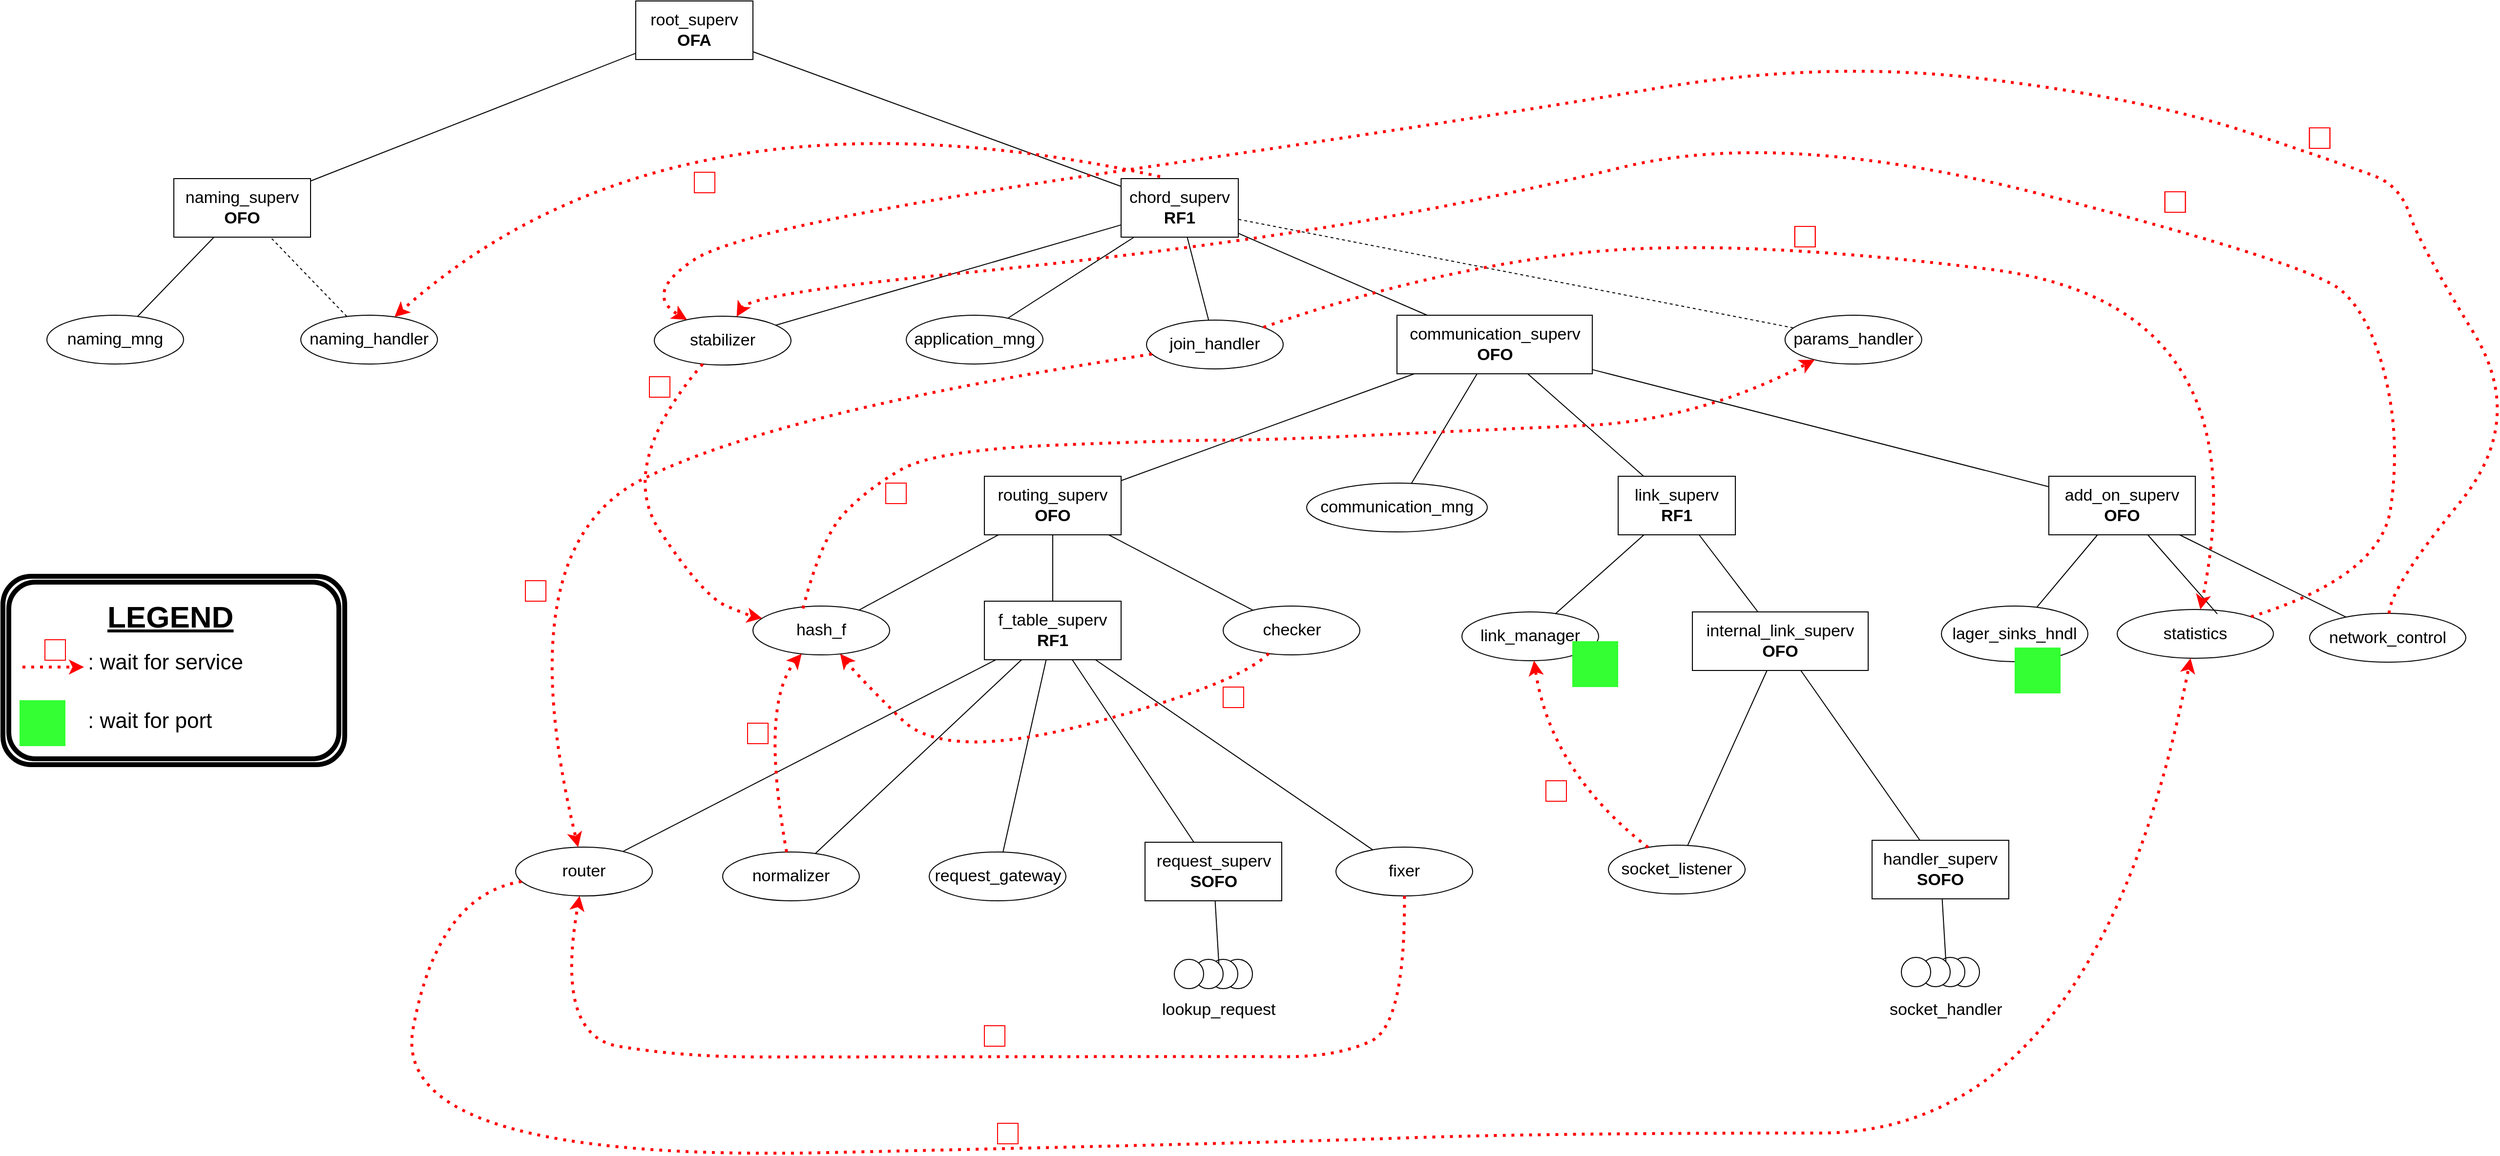<mxfile version="10.8.2" type="device"><diagram id="ulch2BXpHVSLUryjpFEZ" name="Page-1"><mxGraphModel dx="2991" dy="806" grid="1" gridSize="10" guides="1" tooltips="1" connect="1" arrows="1" fold="1" page="1" pageScale="1" pageWidth="827" pageHeight="1169" math="0" shadow="0"><root><mxCell id="0"/><mxCell id="1" parent="0"/><mxCell id="vji254vvrbNpMWSNUum8-1" value="root_superv&lt;br&gt;&lt;b&gt;OFA&lt;/b&gt;" style="rounded=0;whiteSpace=wrap;html=1;fontSize=17;" parent="1" vertex="1"><mxGeometry x="353" y="40" width="120" height="60" as="geometry"/></mxCell><mxCell id="vji254vvrbNpMWSNUum8-2" value="naming_superv&lt;br&gt;&lt;b&gt;OFO&lt;/b&gt;" style="rounded=0;whiteSpace=wrap;html=1;fontSize=17;" parent="1" vertex="1"><mxGeometry x="-120" y="222" width="140" height="60" as="geometry"/></mxCell><mxCell id="vji254vvrbNpMWSNUum8-3" value="chord_superv&lt;br&gt;&lt;b&gt;RF1&lt;/b&gt;" style="rounded=0;whiteSpace=wrap;html=1;fontSize=17;" parent="1" vertex="1"><mxGeometry x="850" y="222" width="120" height="60" as="geometry"/></mxCell><mxCell id="vji254vvrbNpMWSNUum8-4" value="naming_mng" style="ellipse;whiteSpace=wrap;html=1;fontSize=17;" parent="1" vertex="1"><mxGeometry x="-250" y="362" width="140" height="50" as="geometry"/></mxCell><mxCell id="vji254vvrbNpMWSNUum8-5" value="naming_handler" style="ellipse;whiteSpace=wrap;html=1;fontSize=17;" parent="1" vertex="1"><mxGeometry x="10" y="362" width="140" height="50" as="geometry"/></mxCell><mxCell id="vji254vvrbNpMWSNUum8-6" value="" style="endArrow=none;html=1;fontSize=17;" parent="1" source="vji254vvrbNpMWSNUum8-4" target="vji254vvrbNpMWSNUum8-2" edge="1"><mxGeometry width="50" height="50" relative="1" as="geometry"><mxPoint x="-250" y="472" as="sourcePoint"/><mxPoint x="-200" y="422" as="targetPoint"/></mxGeometry></mxCell><mxCell id="vji254vvrbNpMWSNUum8-7" value="" style="endArrow=none;dashed=1;html=1;fontSize=17;" parent="1" source="vji254vvrbNpMWSNUum8-5" target="vji254vvrbNpMWSNUum8-2" edge="1"><mxGeometry width="50" height="50" relative="1" as="geometry"><mxPoint x="-40" y="372" as="sourcePoint"/><mxPoint x="10" y="322" as="targetPoint"/></mxGeometry></mxCell><mxCell id="vji254vvrbNpMWSNUum8-8" value="stabilizer" style="ellipse;whiteSpace=wrap;html=1;fontSize=17;" parent="1" vertex="1"><mxGeometry x="372" y="363" width="140" height="50" as="geometry"/></mxCell><mxCell id="vji254vvrbNpMWSNUum8-9" value="application_mng" style="ellipse;whiteSpace=wrap;html=1;fontSize=17;" parent="1" vertex="1"><mxGeometry x="630" y="362" width="140" height="50" as="geometry"/></mxCell><mxCell id="vji254vvrbNpMWSNUum8-10" value="join_handler" style="ellipse;whiteSpace=wrap;html=1;fontSize=17;" parent="1" vertex="1"><mxGeometry x="876" y="367" width="140" height="50" as="geometry"/></mxCell><mxCell id="vji254vvrbNpMWSNUum8-11" value="params_handler" style="ellipse;whiteSpace=wrap;html=1;fontSize=17;" parent="1" vertex="1"><mxGeometry x="1529.857" y="362" width="140" height="50" as="geometry"/></mxCell><mxCell id="vji254vvrbNpMWSNUum8-12" value="communication_superv&lt;br&gt;&lt;b&gt;OFO&lt;/b&gt;" style="rounded=0;whiteSpace=wrap;html=1;fontSize=17;" parent="1" vertex="1"><mxGeometry x="1132.5" y="362" width="200" height="60" as="geometry"/></mxCell><mxCell id="vji254vvrbNpMWSNUum8-13" value="" style="endArrow=none;html=1;fontSize=17;" parent="1" source="vji254vvrbNpMWSNUum8-8" target="vji254vvrbNpMWSNUum8-3" edge="1"><mxGeometry width="50" height="50" relative="1" as="geometry"><mxPoint x="735" y="342" as="sourcePoint"/><mxPoint x="785" y="292" as="targetPoint"/></mxGeometry></mxCell><mxCell id="vji254vvrbNpMWSNUum8-14" value="" style="endArrow=none;html=1;fontSize=17;" parent="1" source="vji254vvrbNpMWSNUum8-9" target="vji254vvrbNpMWSNUum8-3" edge="1"><mxGeometry width="50" height="50" relative="1" as="geometry"><mxPoint x="734.13" y="380.173" as="sourcePoint"/><mxPoint x="872.857" y="292" as="targetPoint"/></mxGeometry></mxCell><mxCell id="vji254vvrbNpMWSNUum8-15" value="" style="endArrow=none;html=1;fontSize=17;" parent="1" source="vji254vvrbNpMWSNUum8-10" target="vji254vvrbNpMWSNUum8-3" edge="1"><mxGeometry width="50" height="50" relative="1" as="geometry"><mxPoint x="744.13" y="390.173" as="sourcePoint"/><mxPoint x="882.857" y="302" as="targetPoint"/></mxGeometry></mxCell><mxCell id="vji254vvrbNpMWSNUum8-16" value="" style="endArrow=none;html=1;fontSize=17;" parent="1" source="vji254vvrbNpMWSNUum8-12" target="vji254vvrbNpMWSNUum8-3" edge="1"><mxGeometry width="50" height="50" relative="1" as="geometry"><mxPoint x="950.13" y="372.173" as="sourcePoint"/><mxPoint x="1088.857" y="284" as="targetPoint"/></mxGeometry></mxCell><mxCell id="vji254vvrbNpMWSNUum8-17" value="" style="endArrow=none;dashed=1;html=1;fontSize=17;" parent="1" source="vji254vvrbNpMWSNUum8-11" target="vji254vvrbNpMWSNUum8-3" edge="1"><mxGeometry width="50" height="50" relative="1" as="geometry"><mxPoint x="650" y="492" as="sourcePoint"/><mxPoint x="700" y="442" as="targetPoint"/></mxGeometry></mxCell><mxCell id="vji254vvrbNpMWSNUum8-18" value="routing_superv&lt;br&gt;&lt;b&gt;OFO&lt;/b&gt;" style="rounded=0;whiteSpace=wrap;html=1;fontSize=17;" parent="1" vertex="1"><mxGeometry x="710" y="527" width="140" height="60" as="geometry"/></mxCell><mxCell id="vji254vvrbNpMWSNUum8-19" value="communication_mng" style="ellipse;whiteSpace=wrap;html=1;fontSize=17;" parent="1" vertex="1"><mxGeometry x="1040" y="534" width="185" height="50" as="geometry"/></mxCell><mxCell id="vji254vvrbNpMWSNUum8-20" value="link_superv&lt;br&gt;&lt;b&gt;RF1&lt;/b&gt;" style="rounded=0;whiteSpace=wrap;html=1;fontSize=17;" parent="1" vertex="1"><mxGeometry x="1359" y="527" width="120" height="60" as="geometry"/></mxCell><mxCell id="vji254vvrbNpMWSNUum8-21" value="" style="endArrow=none;html=1;fontSize=17;" parent="1" source="vji254vvrbNpMWSNUum8-18" target="vji254vvrbNpMWSNUum8-12" edge="1"><mxGeometry width="50" height="50" relative="1" as="geometry"><mxPoint x="760.13" y="540.173" as="sourcePoint"/><mxPoint x="898.857" y="452" as="targetPoint"/></mxGeometry></mxCell><mxCell id="vji254vvrbNpMWSNUum8-22" value="" style="endArrow=none;html=1;fontSize=17;" parent="1" source="vji254vvrbNpMWSNUum8-19" target="vji254vvrbNpMWSNUum8-12" edge="1"><mxGeometry width="50" height="50" relative="1" as="geometry"><mxPoint x="959.474" y="562" as="sourcePoint"/><mxPoint x="1130.526" y="432" as="targetPoint"/></mxGeometry></mxCell><mxCell id="vji254vvrbNpMWSNUum8-23" value="" style="endArrow=none;html=1;fontSize=17;" parent="1" source="vji254vvrbNpMWSNUum8-20" target="vji254vvrbNpMWSNUum8-12" edge="1"><mxGeometry width="50" height="50" relative="1" as="geometry"><mxPoint x="969.474" y="572" as="sourcePoint"/><mxPoint x="1140.526" y="442" as="targetPoint"/></mxGeometry></mxCell><mxCell id="vji254vvrbNpMWSNUum8-24" value="hash_f" style="ellipse;whiteSpace=wrap;html=1;fontSize=17;" parent="1" vertex="1"><mxGeometry x="473" y="660" width="140" height="50" as="geometry"/></mxCell><mxCell id="vji254vvrbNpMWSNUum8-25" value="f_table_superv&lt;br&gt;&lt;b&gt;RF1&lt;/b&gt;" style="rounded=0;whiteSpace=wrap;html=1;fontSize=17;" parent="1" vertex="1"><mxGeometry x="710" y="655" width="140" height="60" as="geometry"/></mxCell><mxCell id="vji254vvrbNpMWSNUum8-26" value="checker" style="ellipse;whiteSpace=wrap;html=1;fontSize=17;" parent="1" vertex="1"><mxGeometry x="954.5" y="660" width="140" height="50" as="geometry"/></mxCell><mxCell id="vji254vvrbNpMWSNUum8-27" value="" style="endArrow=none;html=1;fontSize=17;" parent="1" source="vji254vvrbNpMWSNUum8-24" target="vji254vvrbNpMWSNUum8-18" edge="1"><mxGeometry width="50" height="50" relative="1" as="geometry"><mxPoint x="478.974" y="722" as="sourcePoint"/><mxPoint x="650.026" y="592" as="targetPoint"/></mxGeometry></mxCell><mxCell id="vji254vvrbNpMWSNUum8-28" value="" style="endArrow=none;html=1;fontSize=17;" parent="1" source="vji254vvrbNpMWSNUum8-25" target="vji254vvrbNpMWSNUum8-18" edge="1"><mxGeometry width="50" height="50" relative="1" as="geometry"><mxPoint x="839.474" y="572" as="sourcePoint"/><mxPoint x="1011" y="442" as="targetPoint"/></mxGeometry></mxCell><mxCell id="vji254vvrbNpMWSNUum8-29" value="" style="endArrow=none;html=1;fontSize=17;" parent="1" source="vji254vvrbNpMWSNUum8-26" target="vji254vvrbNpMWSNUum8-18" edge="1"><mxGeometry width="50" height="50" relative="1" as="geometry"><mxPoint x="849.474" y="582" as="sourcePoint"/><mxPoint x="1020.526" y="452" as="targetPoint"/></mxGeometry></mxCell><mxCell id="vji254vvrbNpMWSNUum8-30" value="router" style="ellipse;whiteSpace=wrap;html=1;fontSize=17;" parent="1" vertex="1"><mxGeometry x="230" y="907" width="140" height="50" as="geometry"/></mxCell><mxCell id="vji254vvrbNpMWSNUum8-31" value="request_gateway" style="ellipse;whiteSpace=wrap;html=1;fontSize=17;" parent="1" vertex="1"><mxGeometry x="653.5" y="912" width="140" height="50" as="geometry"/></mxCell><mxCell id="vji254vvrbNpMWSNUum8-32" value="request_superv&lt;br&gt;&lt;b&gt;SOFO&lt;/b&gt;" style="rounded=0;whiteSpace=wrap;html=1;fontSize=17;" parent="1" vertex="1"><mxGeometry x="874.5" y="902" width="140" height="60" as="geometry"/></mxCell><mxCell id="vji254vvrbNpMWSNUum8-33" value="fixer" style="ellipse;whiteSpace=wrap;html=1;fontSize=17;" parent="1" vertex="1"><mxGeometry x="1070" y="907" width="140" height="50" as="geometry"/></mxCell><mxCell id="vji254vvrbNpMWSNUum8-34" value="" style="endArrow=none;html=1;fontSize=17;" parent="1" source="vji254vvrbNpMWSNUum8-30" target="vji254vvrbNpMWSNUum8-25" edge="1"><mxGeometry width="50" height="50" relative="1" as="geometry"><mxPoint x="400" y="1032" as="sourcePoint"/><mxPoint x="450" y="982" as="targetPoint"/></mxGeometry></mxCell><mxCell id="vji254vvrbNpMWSNUum8-35" value="" style="endArrow=none;html=1;fontSize=17;" parent="1" source="vji254vvrbNpMWSNUum8-31" target="vji254vvrbNpMWSNUum8-25" edge="1"><mxGeometry width="50" height="50" relative="1" as="geometry"><mxPoint x="587.696" y="919.04" as="sourcePoint"/><mxPoint x="753.684" y="782" as="targetPoint"/></mxGeometry></mxCell><mxCell id="vji254vvrbNpMWSNUum8-36" value="" style="endArrow=none;html=1;fontSize=17;" parent="1" source="vji254vvrbNpMWSNUum8-32" target="vji254vvrbNpMWSNUum8-25" edge="1"><mxGeometry width="50" height="50" relative="1" as="geometry"><mxPoint x="597.696" y="929.04" as="sourcePoint"/><mxPoint x="763.684" y="792" as="targetPoint"/></mxGeometry></mxCell><mxCell id="vji254vvrbNpMWSNUum8-37" value="" style="endArrow=none;html=1;fontSize=17;" parent="1" source="vji254vvrbNpMWSNUum8-33" target="vji254vvrbNpMWSNUum8-25" edge="1"><mxGeometry width="50" height="50" relative="1" as="geometry"><mxPoint x="607.696" y="939.04" as="sourcePoint"/><mxPoint x="773.684" y="802" as="targetPoint"/></mxGeometry></mxCell><mxCell id="vji254vvrbNpMWSNUum8-38" value="" style="ellipse;whiteSpace=wrap;html=1;aspect=fixed;fontSize=17;" parent="1" vertex="1"><mxGeometry x="954.5" y="1022" width="30" height="30" as="geometry"/></mxCell><mxCell id="vji254vvrbNpMWSNUum8-39" value="" style="ellipse;whiteSpace=wrap;html=1;aspect=fixed;fontSize=17;" parent="1" vertex="1"><mxGeometry x="939.5" y="1022" width="30" height="30" as="geometry"/></mxCell><mxCell id="vji254vvrbNpMWSNUum8-40" value="" style="ellipse;whiteSpace=wrap;html=1;aspect=fixed;fontSize=17;" parent="1" vertex="1"><mxGeometry x="924.5" y="1022" width="30" height="30" as="geometry"/></mxCell><mxCell id="vji254vvrbNpMWSNUum8-41" value="" style="ellipse;whiteSpace=wrap;html=1;aspect=fixed;fontSize=17;" parent="1" vertex="1"><mxGeometry x="904.5" y="1022" width="30" height="30" as="geometry"/></mxCell><mxCell id="vji254vvrbNpMWSNUum8-42" value="" style="endArrow=none;html=1;fontSize=17;exitX=1;exitY=0;exitDx=0;exitDy=0;" parent="1" source="vji254vvrbNpMWSNUum8-40" target="vji254vvrbNpMWSNUum8-32" edge="1"><mxGeometry width="50" height="50" relative="1" as="geometry"><mxPoint x="813.487" y="917.207" as="sourcePoint"/><mxPoint x="863.447" y="782" as="targetPoint"/></mxGeometry></mxCell><mxCell id="vji254vvrbNpMWSNUum8-43" value="link_manager" style="ellipse;whiteSpace=wrap;html=1;fontSize=17;" parent="1" vertex="1"><mxGeometry x="1199" y="666" width="140" height="50" as="geometry"/></mxCell><mxCell id="vji254vvrbNpMWSNUum8-44" value="" style="endArrow=none;html=1;fontSize=17;" parent="1" source="vji254vvrbNpMWSNUum8-43" target="vji254vvrbNpMWSNUum8-20" edge="1"><mxGeometry width="50" height="50" relative="1" as="geometry"><mxPoint x="1070.478" y="565.052" as="sourcePoint"/><mxPoint x="1045.526" y="430" as="targetPoint"/></mxGeometry></mxCell><mxCell id="vji254vvrbNpMWSNUum8-45" value="internal_link_superv&lt;br&gt;&lt;b&gt;OFO&lt;/b&gt;" style="rounded=0;whiteSpace=wrap;html=1;fontSize=17;" parent="1" vertex="1"><mxGeometry x="1435" y="666" width="180" height="60" as="geometry"/></mxCell><mxCell id="vji254vvrbNpMWSNUum8-46" value="" style="endArrow=none;html=1;fontSize=17;" parent="1" source="vji254vvrbNpMWSNUum8-45" target="vji254vvrbNpMWSNUum8-20" edge="1"><mxGeometry width="50" height="50" relative="1" as="geometry"><mxPoint x="1235.859" y="726.136" as="sourcePoint"/><mxPoint x="1333.636" y="615" as="targetPoint"/></mxGeometry></mxCell><mxCell id="vji254vvrbNpMWSNUum8-47" value="socket_listener" style="ellipse;whiteSpace=wrap;html=1;fontSize=17;" parent="1" vertex="1"><mxGeometry x="1349" y="905" width="140" height="50" as="geometry"/></mxCell><mxCell id="vji254vvrbNpMWSNUum8-48" value="handler_superv&lt;br&gt;&lt;b&gt;SOFO&lt;/b&gt;" style="rounded=0;whiteSpace=wrap;html=1;fontSize=17;" parent="1" vertex="1"><mxGeometry x="1619" y="900" width="140" height="60" as="geometry"/></mxCell><mxCell id="vji254vvrbNpMWSNUum8-49" value="" style="ellipse;whiteSpace=wrap;html=1;aspect=fixed;fontSize=17;" parent="1" vertex="1"><mxGeometry x="1699" y="1020" width="30" height="30" as="geometry"/></mxCell><mxCell id="vji254vvrbNpMWSNUum8-50" value="" style="ellipse;whiteSpace=wrap;html=1;aspect=fixed;fontSize=17;" parent="1" vertex="1"><mxGeometry x="1684" y="1020" width="30" height="30" as="geometry"/></mxCell><mxCell id="vji254vvrbNpMWSNUum8-51" value="" style="ellipse;whiteSpace=wrap;html=1;aspect=fixed;fontSize=17;" parent="1" vertex="1"><mxGeometry x="1669" y="1020" width="30" height="30" as="geometry"/></mxCell><mxCell id="vji254vvrbNpMWSNUum8-52" value="" style="ellipse;whiteSpace=wrap;html=1;aspect=fixed;fontSize=17;" parent="1" vertex="1"><mxGeometry x="1649" y="1020" width="30" height="30" as="geometry"/></mxCell><mxCell id="vji254vvrbNpMWSNUum8-53" value="" style="endArrow=none;html=1;fontSize=17;exitX=1;exitY=0;exitDx=0;exitDy=0;" parent="1" source="vji254vvrbNpMWSNUum8-51" target="vji254vvrbNpMWSNUum8-48" edge="1"><mxGeometry width="50" height="50" relative="1" as="geometry"><mxPoint x="1507.987" y="915.207" as="sourcePoint"/><mxPoint x="1557.947" y="780" as="targetPoint"/></mxGeometry></mxCell><mxCell id="vji254vvrbNpMWSNUum8-54" value="" style="endArrow=none;html=1;fontSize=17;" parent="1" source="vji254vvrbNpMWSNUum8-47" target="vji254vvrbNpMWSNUum8-45" edge="1"><mxGeometry width="50" height="50" relative="1" as="geometry"><mxPoint x="1209" y="1120" as="sourcePoint"/><mxPoint x="1469" y="810" as="targetPoint"/></mxGeometry></mxCell><mxCell id="vji254vvrbNpMWSNUum8-55" value="" style="endArrow=none;html=1;fontSize=17;" parent="1" source="vji254vvrbNpMWSNUum8-48" target="vji254vvrbNpMWSNUum8-45" edge="1"><mxGeometry width="50" height="50" relative="1" as="geometry"><mxPoint x="1219" y="1130" as="sourcePoint"/><mxPoint x="1269" y="1080" as="targetPoint"/></mxGeometry></mxCell><mxCell id="vji254vvrbNpMWSNUum8-56" value="" style="endArrow=none;html=1;fontSize=17;" parent="1" source="vji254vvrbNpMWSNUum8-2" target="vji254vvrbNpMWSNUum8-1" edge="1"><mxGeometry width="50" height="50" relative="1" as="geometry"><mxPoint x="220" y="259.786" as="sourcePoint"/><mxPoint x="420" y="59.786" as="targetPoint"/></mxGeometry></mxCell><mxCell id="vji254vvrbNpMWSNUum8-57" value="" style="endArrow=none;html=1;fontSize=17;" parent="1" source="vji254vvrbNpMWSNUum8-3" target="vji254vvrbNpMWSNUum8-1" edge="1"><mxGeometry width="50" height="50" relative="1" as="geometry"><mxPoint x="230" y="269.786" as="sourcePoint"/><mxPoint x="430" y="69.786" as="targetPoint"/></mxGeometry></mxCell><mxCell id="vji254vvrbNpMWSNUum8-58" value="socket_handler" style="text;html=1;resizable=0;points=[];autosize=1;align=left;verticalAlign=top;spacingTop=-4;fontSize=17;" parent="1" vertex="1"><mxGeometry x="1635" y="1061" width="130" height="20" as="geometry"/></mxCell><mxCell id="vji254vvrbNpMWSNUum8-59" value="lookup_request" style="text;html=1;resizable=0;points=[];autosize=1;align=left;verticalAlign=top;spacingTop=-4;fontSize=17;" parent="1" vertex="1"><mxGeometry x="889.5" y="1061" width="130" height="20" as="geometry"/></mxCell><mxCell id="vji254vvrbNpMWSNUum8-60" value="add_on_superv&lt;br&gt;&lt;b&gt;OFO&lt;/b&gt;" style="rounded=0;whiteSpace=wrap;html=1;fontSize=17;" parent="1" vertex="1"><mxGeometry x="1800" y="527" width="150" height="60" as="geometry"/></mxCell><mxCell id="vji254vvrbNpMWSNUum8-61" value="" style="endArrow=none;html=1;fontSize=17;" parent="1" source="vji254vvrbNpMWSNUum8-60" target="vji254vvrbNpMWSNUum8-12" edge="1"><mxGeometry width="50" height="50" relative="1" as="geometry"><mxPoint x="1552.216" y="542" as="sourcePoint"/><mxPoint x="1369.784" y="417" as="targetPoint"/></mxGeometry></mxCell><mxCell id="vji254vvrbNpMWSNUum8-62" value="lager_sinks_hndl" style="ellipse;whiteSpace=wrap;html=1;fontSize=17;" parent="1" vertex="1"><mxGeometry x="1690" y="660" width="150" height="57" as="geometry"/></mxCell><mxCell id="vji254vvrbNpMWSNUum8-63" value="statistics" style="ellipse;whiteSpace=wrap;html=1;fontSize=17;" parent="1" vertex="1"><mxGeometry x="1870" y="663.5" width="160" height="50" as="geometry"/></mxCell><mxCell id="vji254vvrbNpMWSNUum8-64" value="" style="endArrow=none;html=1;fontSize=17;" parent="1" source="vji254vvrbNpMWSNUum8-62" target="vji254vvrbNpMWSNUum8-60" edge="1"><mxGeometry width="50" height="50" relative="1" as="geometry"><mxPoint x="1680" y="690" as="sourcePoint"/><mxPoint x="1686.923" y="607" as="targetPoint"/></mxGeometry></mxCell><mxCell id="vji254vvrbNpMWSNUum8-65" value="" style="endArrow=none;html=1;fontSize=17;" parent="1" target="vji254vvrbNpMWSNUum8-60" edge="1"><mxGeometry width="50" height="50" relative="1" as="geometry"><mxPoint x="1972.527" y="668.093" as="sourcePoint"/><mxPoint x="1909.923" y="612" as="targetPoint"/></mxGeometry></mxCell><mxCell id="vji254vvrbNpMWSNUum8-66" value="normalizer" style="ellipse;whiteSpace=wrap;html=1;fontSize=17;" parent="1" vertex="1"><mxGeometry x="442" y="912" width="140" height="50" as="geometry"/></mxCell><mxCell id="vji254vvrbNpMWSNUum8-67" value="" style="endArrow=none;html=1;fontSize=17;" parent="1" source="vji254vvrbNpMWSNUum8-66" target="vji254vvrbNpMWSNUum8-25" edge="1"><mxGeometry width="50" height="50" relative="1" as="geometry"><mxPoint x="356.939" y="923.453" as="sourcePoint"/><mxPoint x="720" y="779.708" as="targetPoint"/></mxGeometry></mxCell><mxCell id="vji254vvrbNpMWSNUum8-68" value="" style="curved=1;endArrow=classic;html=1;fontSize=17;strokeColor=#FF0000;dashed=1;dashPattern=1 2;strokeWidth=3;" parent="1" target="vji254vvrbNpMWSNUum8-5" edge="1"><mxGeometry width="50" height="50" relative="1" as="geometry"><mxPoint x="890" y="220" as="sourcePoint"/><mxPoint x="297.167" y="385.815" as="targetPoint"/><Array as="points"><mxPoint x="390" y="110"/></Array></mxGeometry></mxCell><mxCell id="vji254vvrbNpMWSNUum8-69" value="" style="shape=image;html=1;verticalAlign=top;verticalLabelPosition=bottom;labelBackgroundColor=#ffffff;imageAspect=0;aspect=fixed;image=https://cdn2.iconfinder.com/data/icons/font-awesome/1792/hourglass-half-128.png;fontSize=17;fontColor=#33FF33;strokeWidth=1;imageBackground=#ffffff;imageBorder=#FF0000;" parent="1" vertex="1"><mxGeometry x="413" y="215.5" width="21" height="21" as="geometry"/></mxCell><mxCell id="vji254vvrbNpMWSNUum8-73" value="" style="curved=1;endArrow=classic;html=1;fontSize=17;strokeColor=#FF0000;dashed=1;dashPattern=1 2;strokeWidth=3;" parent="1" source="vji254vvrbNpMWSNUum8-66" target="vji254vvrbNpMWSNUum8-24" edge="1"><mxGeometry width="50" height="50" relative="1" as="geometry"><mxPoint x="770" y="605.0" as="sourcePoint"/><mxPoint x="30.177" y="735.442" as="targetPoint"/><Array as="points"><mxPoint x="480" y="760"/></Array></mxGeometry></mxCell><mxCell id="vji254vvrbNpMWSNUum8-74" value="" style="shape=image;html=1;verticalAlign=top;verticalLabelPosition=bottom;labelBackgroundColor=#ffffff;imageAspect=0;aspect=fixed;image=https://cdn2.iconfinder.com/data/icons/font-awesome/1792/hourglass-half-128.png;fontSize=17;fontColor=#33FF33;strokeWidth=1;imageBackground=#ffffff;imageBorder=#FF0000;" parent="1" vertex="1"><mxGeometry x="467.5" y="780" width="21" height="21" as="geometry"/></mxCell><mxCell id="vji254vvrbNpMWSNUum8-76" value="" style="curved=1;endArrow=classic;html=1;fontSize=17;strokeColor=#FF0000;dashed=1;dashPattern=1 2;strokeWidth=3;" parent="1" source="vji254vvrbNpMWSNUum8-8" target="vji254vvrbNpMWSNUum8-24" edge="1"><mxGeometry width="50" height="50" relative="1" as="geometry"><mxPoint x="360.538" y="667.551" as="sourcePoint"/><mxPoint x="375.751" y="464.431" as="targetPoint"/><Array as="points"><mxPoint x="333" y="515.5"/><mxPoint x="422" y="650"/><mxPoint x="470" y="670"/></Array></mxGeometry></mxCell><mxCell id="vji254vvrbNpMWSNUum8-77" value="" style="shape=image;html=1;verticalAlign=top;verticalLabelPosition=bottom;labelBackgroundColor=#ffffff;imageAspect=0;aspect=fixed;image=https://cdn2.iconfinder.com/data/icons/font-awesome/1792/hourglass-half-128.png;fontSize=17;fontColor=#33FF33;strokeWidth=1;imageBackground=#ffffff;imageBorder=#FF0000;" parent="1" vertex="1"><mxGeometry x="367" y="425" width="21" height="21" as="geometry"/></mxCell><mxCell id="vji254vvrbNpMWSNUum8-78" value="" style="curved=1;endArrow=classic;html=1;fontSize=17;strokeColor=#FF0000;dashed=1;dashPattern=1 2;strokeWidth=3;" parent="1" source="vji254vvrbNpMWSNUum8-63" target="vji254vvrbNpMWSNUum8-8" edge="1"><mxGeometry width="50" height="50" relative="1" as="geometry"><mxPoint x="2139.895" y="535.551" as="sourcePoint"/><mxPoint x="2155.108" y="332.431" as="targetPoint"/><Array as="points"><mxPoint x="2140" y="630"/><mxPoint x="2160" y="490"/><mxPoint x="2130" y="364"/><mxPoint x="2070" y="310"/><mxPoint x="1530" y="170"/><mxPoint x="1200" y="250"/><mxPoint x="880" y="300"/><mxPoint x="470" y="340"/></Array></mxGeometry></mxCell><mxCell id="vji254vvrbNpMWSNUum8-79" value="" style="shape=image;html=1;verticalAlign=top;verticalLabelPosition=bottom;labelBackgroundColor=#ffffff;imageAspect=0;aspect=fixed;image=https://cdn2.iconfinder.com/data/icons/font-awesome/1792/hourglass-half-128.png;fontSize=17;fontColor=#33FF33;strokeWidth=1;imageBackground=#ffffff;imageBorder=#FF0000;" parent="1" vertex="1"><mxGeometry x="1918.857" y="235.5" width="21" height="21" as="geometry"/></mxCell><mxCell id="vji254vvrbNpMWSNUum8-82" value="" style="curved=1;endArrow=classic;html=1;fontSize=17;strokeColor=#FF0000;dashed=1;dashPattern=1 2;strokeWidth=3;" parent="1" source="vji254vvrbNpMWSNUum8-47" target="vji254vvrbNpMWSNUum8-43" edge="1"><mxGeometry width="50" height="50" relative="1" as="geometry"><mxPoint x="1345.038" y="973.051" as="sourcePoint"/><mxPoint x="1360.251" y="769.931" as="targetPoint"/><Array as="points"><mxPoint x="1290" y="830"/></Array></mxGeometry></mxCell><mxCell id="vji254vvrbNpMWSNUum8-83" value="" style="shape=image;html=1;verticalAlign=top;verticalLabelPosition=bottom;labelBackgroundColor=#ffffff;imageAspect=0;aspect=fixed;image=https://cdn2.iconfinder.com/data/icons/font-awesome/1792/hourglass-half-128.png;fontSize=17;fontColor=#33FF33;strokeWidth=1;imageBackground=#ffffff;imageBorder=#FF0000;" parent="1" vertex="1"><mxGeometry x="1285" y="839" width="21" height="21" as="geometry"/></mxCell><mxCell id="vji254vvrbNpMWSNUum8-85" value="" style="curved=1;endArrow=classic;html=1;fontSize=17;strokeColor=#FF0000;dashed=1;dashPattern=1 2;strokeWidth=3;exitX=0.366;exitY=0.051;exitDx=0;exitDy=0;exitPerimeter=0;" parent="1" source="vji254vvrbNpMWSNUum8-24" target="vji254vvrbNpMWSNUum8-11" edge="1"><mxGeometry width="50" height="50" relative="1" as="geometry"><mxPoint x="627.58" y="430.913" as="sourcePoint"/><mxPoint x="720.545" y="681.159" as="targetPoint"/><Array as="points"><mxPoint x="543" y="590"/><mxPoint x="590" y="540"/><mxPoint x="660" y="500"/><mxPoint x="910" y="490"/><mxPoint x="1000" y="490"/><mxPoint x="1210" y="480"/><mxPoint x="1440" y="470"/></Array></mxGeometry></mxCell><mxCell id="vji254vvrbNpMWSNUum8-86" value="" style="shape=image;html=1;verticalAlign=top;verticalLabelPosition=bottom;labelBackgroundColor=#ffffff;imageAspect=0;aspect=fixed;image=https://cdn2.iconfinder.com/data/icons/font-awesome/1792/hourglass-half-128.png;fontSize=17;fontColor=#33FF33;strokeWidth=1;imageBackground=#ffffff;imageBorder=#FF0000;" parent="1" vertex="1"><mxGeometry x="609" y="534" width="21" height="21" as="geometry"/></mxCell><mxCell id="vji254vvrbNpMWSNUum8-89" value="" style="curved=1;endArrow=classic;html=1;fontSize=17;strokeColor=#FF0000;dashed=1;dashPattern=1 2;strokeWidth=3;" parent="1" source="vji254vvrbNpMWSNUum8-26" target="vji254vvrbNpMWSNUum8-24" edge="1"><mxGeometry width="50" height="50" relative="1" as="geometry"><mxPoint x="670.58" y="629.913" as="sourcePoint"/><mxPoint x="763.545" y="880.159" as="targetPoint"/><Array as="points"><mxPoint x="970" y="740"/><mxPoint x="670" y="820"/><mxPoint x="582" y="733.5"/></Array></mxGeometry></mxCell><mxCell id="vji254vvrbNpMWSNUum8-90" value="" style="shape=image;html=1;verticalAlign=top;verticalLabelPosition=bottom;labelBackgroundColor=#ffffff;imageAspect=0;aspect=fixed;image=https://cdn2.iconfinder.com/data/icons/font-awesome/1792/hourglass-half-128.png;fontSize=17;fontColor=#33FF33;strokeWidth=1;imageBackground=#ffffff;imageBorder=#FF0000;" parent="1" vertex="1"><mxGeometry x="954.5" y="743" width="21" height="21" as="geometry"/></mxCell><mxCell id="vji254vvrbNpMWSNUum8-91" value="" style="curved=1;endArrow=classic;html=1;fontSize=17;strokeColor=#FF0000;dashed=1;dashPattern=1 2;strokeWidth=3;" parent="1" source="vji254vvrbNpMWSNUum8-33" target="vji254vvrbNpMWSNUum8-30" edge="1"><mxGeometry width="50" height="50" relative="1" as="geometry"><mxPoint x="998.956" y="1090.044" as="sourcePoint"/><mxPoint x="560.634" y="1090.497" as="targetPoint"/><Array as="points"><mxPoint x="1141" y="1090"/><mxPoint x="1070" y="1122"/><mxPoint x="968" y="1121.5"/><mxPoint x="560" y="1122"/><mxPoint x="400" y="1122"/><mxPoint x="270" y="1100"/></Array></mxGeometry></mxCell><mxCell id="vji254vvrbNpMWSNUum8-92" value="" style="shape=image;html=1;verticalAlign=top;verticalLabelPosition=bottom;labelBackgroundColor=#ffffff;imageAspect=0;aspect=fixed;image=https://cdn2.iconfinder.com/data/icons/font-awesome/1792/hourglass-half-128.png;fontSize=17;fontColor=#33FF33;strokeWidth=1;imageBackground=#ffffff;imageBorder=#FF0000;" parent="1" vertex="1"><mxGeometry x="710" y="1090" width="21" height="21" as="geometry"/></mxCell><mxCell id="vji254vvrbNpMWSNUum8-94" value="" style="curved=1;endArrow=classic;html=1;fontSize=17;strokeColor=#FF0000;dashed=1;dashPattern=1 2;strokeWidth=3;" parent="1" source="vji254vvrbNpMWSNUum8-30" target="vji254vvrbNpMWSNUum8-63" edge="1"><mxGeometry width="50" height="50" relative="1" as="geometry"><mxPoint x="1150" y="967" as="sourcePoint"/><mxPoint x="305.522" y="966.949" as="targetPoint"/><Array as="points"><mxPoint x="150" y="956"/><mxPoint x="100" y="1230"/><mxPoint x="1000" y="1210"/><mxPoint x="1280" y="1200"/><mxPoint x="1850" y="1200"/></Array></mxGeometry></mxCell><mxCell id="vji254vvrbNpMWSNUum8-95" value="" style="shape=image;html=1;verticalAlign=top;verticalLabelPosition=bottom;labelBackgroundColor=#ffffff;imageAspect=0;aspect=fixed;image=https://cdn2.iconfinder.com/data/icons/font-awesome/1792/hourglass-half-128.png;fontSize=17;fontColor=#33FF33;strokeWidth=1;imageBackground=#ffffff;imageBorder=#FF0000;" parent="1" vertex="1"><mxGeometry x="723.5" y="1190" width="21" height="21" as="geometry"/></mxCell><mxCell id="vji254vvrbNpMWSNUum8-96" value="" style="curved=1;endArrow=classic;html=1;fontSize=17;strokeColor=#FF0000;dashed=1;dashPattern=1 2;strokeWidth=3;" parent="1" source="vji254vvrbNpMWSNUum8-10" target="vji254vvrbNpMWSNUum8-30" edge="1"><mxGeometry width="50" height="50" relative="1" as="geometry"><mxPoint x="964.5" y="431.0" as="sourcePoint"/><mxPoint x="226" y="700" as="targetPoint"/><Array as="points"><mxPoint x="500" y="460"/><mxPoint x="220" y="600"/></Array></mxGeometry></mxCell><mxCell id="vji254vvrbNpMWSNUum8-105" value="" style="shape=image;html=1;verticalAlign=top;verticalLabelPosition=bottom;labelBackgroundColor=#ffffff;imageAspect=0;aspect=fixed;image=https://cdn2.iconfinder.com/data/icons/font-awesome/1792/hourglass-half-128.png;fontSize=17;fontColor=#33FF33;strokeWidth=1;imageBackground=#ffffff;imageBorder=#FF0000;" parent="1" vertex="1"><mxGeometry x="240" y="634" width="21" height="21" as="geometry"/></mxCell><mxCell id="vji254vvrbNpMWSNUum8-106" value="" style="curved=1;endArrow=classic;html=1;fontSize=17;strokeColor=#FF0000;dashed=1;dashPattern=1 2;strokeWidth=3;" parent="1" source="vji254vvrbNpMWSNUum8-10" target="vji254vvrbNpMWSNUum8-63" edge="1"><mxGeometry width="50" height="50" relative="1" as="geometry"><mxPoint x="1456.397" y="413.263" as="sourcePoint"/><mxPoint x="1339.118" y="221.967" as="targetPoint"/><Array as="points"><mxPoint x="1150" y="320"/><mxPoint x="1460" y="280"/><mxPoint x="2020" y="350"/></Array></mxGeometry></mxCell><mxCell id="vji254vvrbNpMWSNUum8-107" value="" style="shape=image;html=1;verticalAlign=top;verticalLabelPosition=bottom;labelBackgroundColor=#ffffff;imageAspect=0;aspect=fixed;image=https://cdn2.iconfinder.com/data/icons/font-awesome/1792/hourglass-half-128.png;fontSize=17;fontColor=#33FF33;strokeWidth=1;imageBackground=#ffffff;imageBorder=#FF0000;" parent="1" vertex="1"><mxGeometry x="1539.857" y="271" width="21" height="21" as="geometry"/></mxCell><mxCell id="vji254vvrbNpMWSNUum8-109" value="" style="shape=image;html=1;verticalAlign=top;verticalLabelPosition=bottom;labelBackgroundColor=#ffffff;imageAspect=0;aspect=fixed;image=https://cdn2.iconfinder.com/data/icons/essential-web-5/50/pending-wait-time-revise-unfinish-128.png;imageBackground=#33FF33;" parent="1" vertex="1"><mxGeometry x="1765" y="702.5" width="47" height="47" as="geometry"/></mxCell><mxCell id="vji254vvrbNpMWSNUum8-111" value="" style="shape=image;html=1;verticalAlign=top;verticalLabelPosition=bottom;labelBackgroundColor=#ffffff;imageAspect=0;aspect=fixed;image=https://cdn2.iconfinder.com/data/icons/essential-web-5/50/pending-wait-time-revise-unfinish-128.png;imageBackground=#33FF33;" parent="1" vertex="1"><mxGeometry x="1312" y="696" width="47" height="47" as="geometry"/></mxCell><mxCell id="vji254vvrbNpMWSNUum8-112" value="" style="shape=ext;double=1;rounded=1;whiteSpace=wrap;html=1;strokeWidth=5;" parent="1" vertex="1"><mxGeometry x="-295" y="629.5" width="350" height="193" as="geometry"/></mxCell><mxCell id="vji254vvrbNpMWSNUum8-113" value="&lt;span style=&quot;font-size: 31px;&quot;&gt;&lt;font style=&quot;font-size: 31px;&quot;&gt;&lt;span style=&quot;font-size: 31px;&quot;&gt;LEGEND&lt;/span&gt;&lt;/font&gt;&lt;/span&gt;" style="text;html=1;resizable=0;points=[];autosize=1;align=left;verticalAlign=top;spacingTop=-4;fontSize=31;fontStyle=5" parent="1" vertex="1"><mxGeometry x="-190" y="649.5" width="110" height="20" as="geometry"/></mxCell><mxCell id="vji254vvrbNpMWSNUum8-114" value="" style="endArrow=classic;html=1;shadow=0;strokeColor=#FF0000;fontSize=31;fontColor=#FF0000;dashed=1;dashPattern=1 2;strokeWidth=3;" parent="1" edge="1"><mxGeometry width="50" height="50" relative="1" as="geometry"><mxPoint x="-275" y="722.5" as="sourcePoint"/><mxPoint x="-212" y="722.5" as="targetPoint"/></mxGeometry></mxCell><mxCell id="vji254vvrbNpMWSNUum8-115" value="" style="shape=image;html=1;verticalAlign=top;verticalLabelPosition=bottom;labelBackgroundColor=#ffffff;imageAspect=0;aspect=fixed;image=https://cdn2.iconfinder.com/data/icons/font-awesome/1792/hourglass-half-128.png;fontSize=17;fontColor=#33FF33;strokeWidth=1;imageBackground=#ffffff;imageBorder=#FF0000;" parent="1" vertex="1"><mxGeometry x="-252" y="694.5" width="21" height="21" as="geometry"/></mxCell><mxCell id="vji254vvrbNpMWSNUum8-116" value="" style="shape=image;html=1;verticalAlign=top;verticalLabelPosition=bottom;labelBackgroundColor=#ffffff;imageAspect=0;aspect=fixed;image=https://cdn2.iconfinder.com/data/icons/essential-web-5/50/pending-wait-time-revise-unfinish-128.png;imageBackground=#33FF33;" parent="1" vertex="1"><mxGeometry x="-278" y="756.5" width="47" height="47" as="geometry"/></mxCell><mxCell id="vji254vvrbNpMWSNUum8-118" value="&lt;font color=&quot;#000000&quot; style=&quot;font-size: 22px&quot;&gt;: wait for service&lt;/font&gt;" style="text;html=1;resizable=0;points=[];autosize=1;align=left;verticalAlign=top;spacingTop=-4;fontSize=31;fontColor=#FF0000;" parent="1" vertex="1"><mxGeometry x="-210" y="692.5" width="170" height="40" as="geometry"/></mxCell><mxCell id="vji254vvrbNpMWSNUum8-119" value="&lt;font color=&quot;#000000&quot; style=&quot;font-size: 22px&quot;&gt;: wait for port&lt;/font&gt;" style="text;html=1;resizable=0;points=[];autosize=1;align=left;verticalAlign=top;spacingTop=-4;fontSize=31;fontColor=#FF0000;" parent="1" vertex="1"><mxGeometry x="-210" y="752.5" width="140" height="40" as="geometry"/></mxCell><mxCell id="IgmvyCNKj-6o30M9gzv3-1" value="network_control" style="ellipse;whiteSpace=wrap;html=1;fontSize=17;" vertex="1" parent="1"><mxGeometry x="2067" y="667.5" width="160" height="50" as="geometry"/></mxCell><mxCell id="IgmvyCNKj-6o30M9gzv3-2" value="" style="endArrow=none;html=1;fontSize=17;" edge="1" parent="1" source="IgmvyCNKj-6o30M9gzv3-1"><mxGeometry width="50" height="50" relative="1" as="geometry"><mxPoint x="1982.527" y="678.093" as="sourcePoint"/><mxPoint x="1933.889" y="587" as="targetPoint"/></mxGeometry></mxCell><mxCell id="IgmvyCNKj-6o30M9gzv3-3" value="" style="curved=1;endArrow=classic;html=1;fontSize=17;strokeColor=#FF0000;dashed=1;dashPattern=1 2;strokeWidth=3;" edge="1" parent="1" source="IgmvyCNKj-6o30M9gzv3-1" target="vji254vvrbNpMWSNUum8-8"><mxGeometry width="50" height="50" relative="1" as="geometry"><mxPoint x="2017.227" y="681.031" as="sourcePoint"/><mxPoint x="466.277" y="373.525" as="targetPoint"/><Array as="points"><mxPoint x="2150" y="640"/><mxPoint x="2290" y="470"/><mxPoint x="2180" y="290"/><mxPoint x="2160" y="230"/><mxPoint x="2110" y="210"/><mxPoint x="1900" y="140"/><mxPoint x="1570" y="100"/><mxPoint x="1220" y="160"/><mxPoint x="466" y="270"/><mxPoint x="360" y="340"/></Array></mxGeometry></mxCell><mxCell id="IgmvyCNKj-6o30M9gzv3-5" value="" style="shape=image;html=1;verticalAlign=top;verticalLabelPosition=bottom;labelBackgroundColor=#ffffff;imageAspect=0;aspect=fixed;image=https://cdn2.iconfinder.com/data/icons/font-awesome/1792/hourglass-half-128.png;fontSize=17;fontColor=#33FF33;strokeWidth=1;imageBackground=#ffffff;imageBorder=#FF0000;" vertex="1" parent="1"><mxGeometry x="2066.857" y="170" width="21" height="21" as="geometry"/></mxCell></root></mxGraphModel></diagram></mxfile>